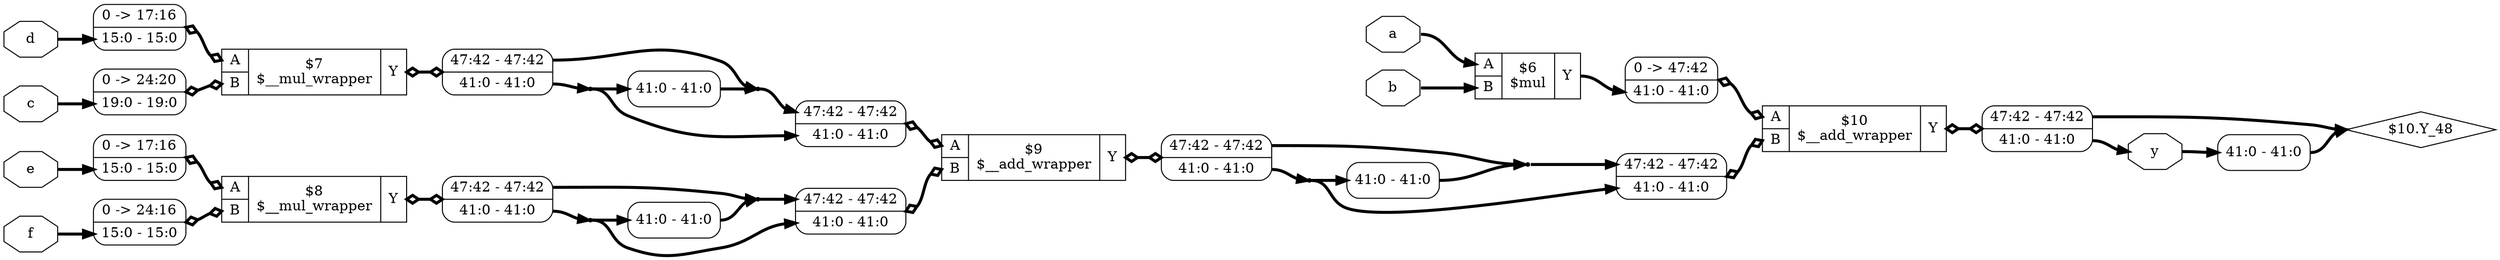 digraph "test2" {
rankdir="LR";
remincross=true;
n9 [ shape=octagon, label="a", color="black", fontcolor="black" ];
n10 [ shape=octagon, label="b", color="black", fontcolor="black" ];
n11 [ shape=octagon, label="c", color="black", fontcolor="black" ];
n12 [ shape=octagon, label="d", color="black", fontcolor="black" ];
n13 [ shape=octagon, label="e", color="black", fontcolor="black" ];
n14 [ shape=octagon, label="f", color="black", fontcolor="black" ];
n15 [ shape=octagon, label="y", color="black", fontcolor="black" ];
c19 [ shape=record, label="{{<p16> A|<p17> B}|$10\n$__add_wrapper|{<p18> Y}}" ];
x0 [ shape=record, style=rounded, label="0 -&gt; 47:42 |<s0> 41:0 - 41:0 " ];
x0:e -> c19:p16:w [arrowhead=odiamond, arrowtail=odiamond, dir=both, color="black", style="setlinewidth(3)", label=""];
x1 [ shape=record, style=rounded, label="<s1> 47:42 - 47:42 |<s0> 41:0 - 41:0 " ];
x1:e -> c19:p17:w [arrowhead=odiamond, arrowtail=odiamond, dir=both, color="black", style="setlinewidth(3)", label=""];
x2 [ shape=record, style=rounded, label="<s1> 47:42 - 47:42 |<s0> 41:0 - 41:0 " ];
c19:p18:e -> x2:w [arrowhead=odiamond, arrowtail=odiamond, dir=both, color="black", style="setlinewidth(3)", label=""];
c20 [ shape=record, label="{{<p16> A|<p17> B}|$9\n$__add_wrapper|{<p18> Y}}" ];
x3 [ shape=record, style=rounded, label="<s1> 47:42 - 47:42 |<s0> 41:0 - 41:0 " ];
x3:e -> c20:p16:w [arrowhead=odiamond, arrowtail=odiamond, dir=both, color="black", style="setlinewidth(3)", label=""];
x4 [ shape=record, style=rounded, label="<s1> 47:42 - 47:42 |<s0> 41:0 - 41:0 " ];
x4:e -> c20:p17:w [arrowhead=odiamond, arrowtail=odiamond, dir=both, color="black", style="setlinewidth(3)", label=""];
x5 [ shape=record, style=rounded, label="<s1> 47:42 - 47:42 |<s0> 41:0 - 41:0 " ];
c20:p18:e -> x5:w [arrowhead=odiamond, arrowtail=odiamond, dir=both, color="black", style="setlinewidth(3)", label=""];
c21 [ shape=record, label="{{<p16> A|<p17> B}|$6\n$mul|{<p18> Y}}" ];
c22 [ shape=record, label="{{<p16> A|<p17> B}|$7\n$__mul_wrapper|{<p18> Y}}" ];
x6 [ shape=record, style=rounded, label="0 -&gt; 17:16 |<s0> 15:0 - 15:0 " ];
x6:e -> c22:p16:w [arrowhead=odiamond, arrowtail=odiamond, dir=both, color="black", style="setlinewidth(3)", label=""];
x7 [ shape=record, style=rounded, label="0 -&gt; 24:20 |<s0> 19:0 - 19:0 " ];
x7:e -> c22:p17:w [arrowhead=odiamond, arrowtail=odiamond, dir=both, color="black", style="setlinewidth(3)", label=""];
x8 [ shape=record, style=rounded, label="<s1> 47:42 - 47:42 |<s0> 41:0 - 41:0 " ];
c22:p18:e -> x8:w [arrowhead=odiamond, arrowtail=odiamond, dir=both, color="black", style="setlinewidth(3)", label=""];
c23 [ shape=record, label="{{<p16> A|<p17> B}|$8\n$__mul_wrapper|{<p18> Y}}" ];
x9 [ shape=record, style=rounded, label="0 -&gt; 17:16 |<s0> 15:0 - 15:0 " ];
x9:e -> c23:p16:w [arrowhead=odiamond, arrowtail=odiamond, dir=both, color="black", style="setlinewidth(3)", label=""];
x10 [ shape=record, style=rounded, label="0 -&gt; 24:16 |<s0> 15:0 - 15:0 " ];
x10:e -> c23:p17:w [arrowhead=odiamond, arrowtail=odiamond, dir=both, color="black", style="setlinewidth(3)", label=""];
x11 [ shape=record, style=rounded, label="<s1> 47:42 - 47:42 |<s0> 41:0 - 41:0 " ];
c23:p18:e -> x11:w [arrowhead=odiamond, arrowtail=odiamond, dir=both, color="black", style="setlinewidth(3)", label=""];
x12 [ shape=record, style=rounded, label="<s0> 41:0 - 41:0 " ];
x13 [ shape=record, style=rounded, label="<s0> 41:0 - 41:0 " ];
x14 [ shape=record, style=rounded, label="<s0> 41:0 - 41:0 " ];
x15 [ shape=record, style=rounded, label="<s0> 41:0 - 41:0 " ];
n1 [ shape=point ];
x5:s0:e -> n1:w [color="black", style="setlinewidth(3)", label=""];
n1:e -> x15:w [color="black", style="setlinewidth(3)", label=""];
n1:e -> x1:s0:w [color="black", style="setlinewidth(3)", label=""];
n10:e -> c21:p17:w [color="black", style="setlinewidth(3)", label=""];
n11:e -> x7:s0:w [color="black", style="setlinewidth(3)", label=""];
n12:e -> x6:s0:w [color="black", style="setlinewidth(3)", label=""];
n13:e -> x9:s0:w [color="black", style="setlinewidth(3)", label=""];
n14:e -> x10:s0:w [color="black", style="setlinewidth(3)", label=""];
x2:s0:e -> n15:w [color="black", style="setlinewidth(3)", label=""];
n15:e -> x13:w [color="black", style="setlinewidth(3)", label=""];
c21:p18:e -> x0:s0:w [color="black", style="setlinewidth(3)", label=""];
n3 [ shape=point ];
x8:s0:e -> n3:w [color="black", style="setlinewidth(3)", label=""];
n3:e -> x12:w [color="black", style="setlinewidth(3)", label=""];
n3:e -> x3:s0:w [color="black", style="setlinewidth(3)", label=""];
n4 [ shape=point ];
x11:s0:e -> n4:w [color="black", style="setlinewidth(3)", label=""];
n4:e -> x14:w [color="black", style="setlinewidth(3)", label=""];
n4:e -> x4:s0:w [color="black", style="setlinewidth(3)", label=""];
n5 [ shape=point ];
x11:s1:e -> n5:w [color="black", style="setlinewidth(3)", label=""];
x14:s0:e -> n5:w [color="black", style="setlinewidth(3)", label=""];
n5:e -> x4:s1:w [color="black", style="setlinewidth(3)", label=""];
n6 [ shape=point ];
x12:s0:e -> n6:w [color="black", style="setlinewidth(3)", label=""];
x8:s1:e -> n6:w [color="black", style="setlinewidth(3)", label=""];
n6:e -> x3:s1:w [color="black", style="setlinewidth(3)", label=""];
n7 [ shape=point ];
x15:s0:e -> n7:w [color="black", style="setlinewidth(3)", label=""];
x5:s1:e -> n7:w [color="black", style="setlinewidth(3)", label=""];
n7:e -> x1:s1:w [color="black", style="setlinewidth(3)", label=""];
n8 [ shape=diamond, label="$10.Y_48" ];
x13:s0:e -> n8:w [color="black", style="setlinewidth(3)", label=""];
x2:s1:e -> n8:w [color="black", style="setlinewidth(3)", label=""];
n9:e -> c21:p16:w [color="black", style="setlinewidth(3)", label=""];
}
